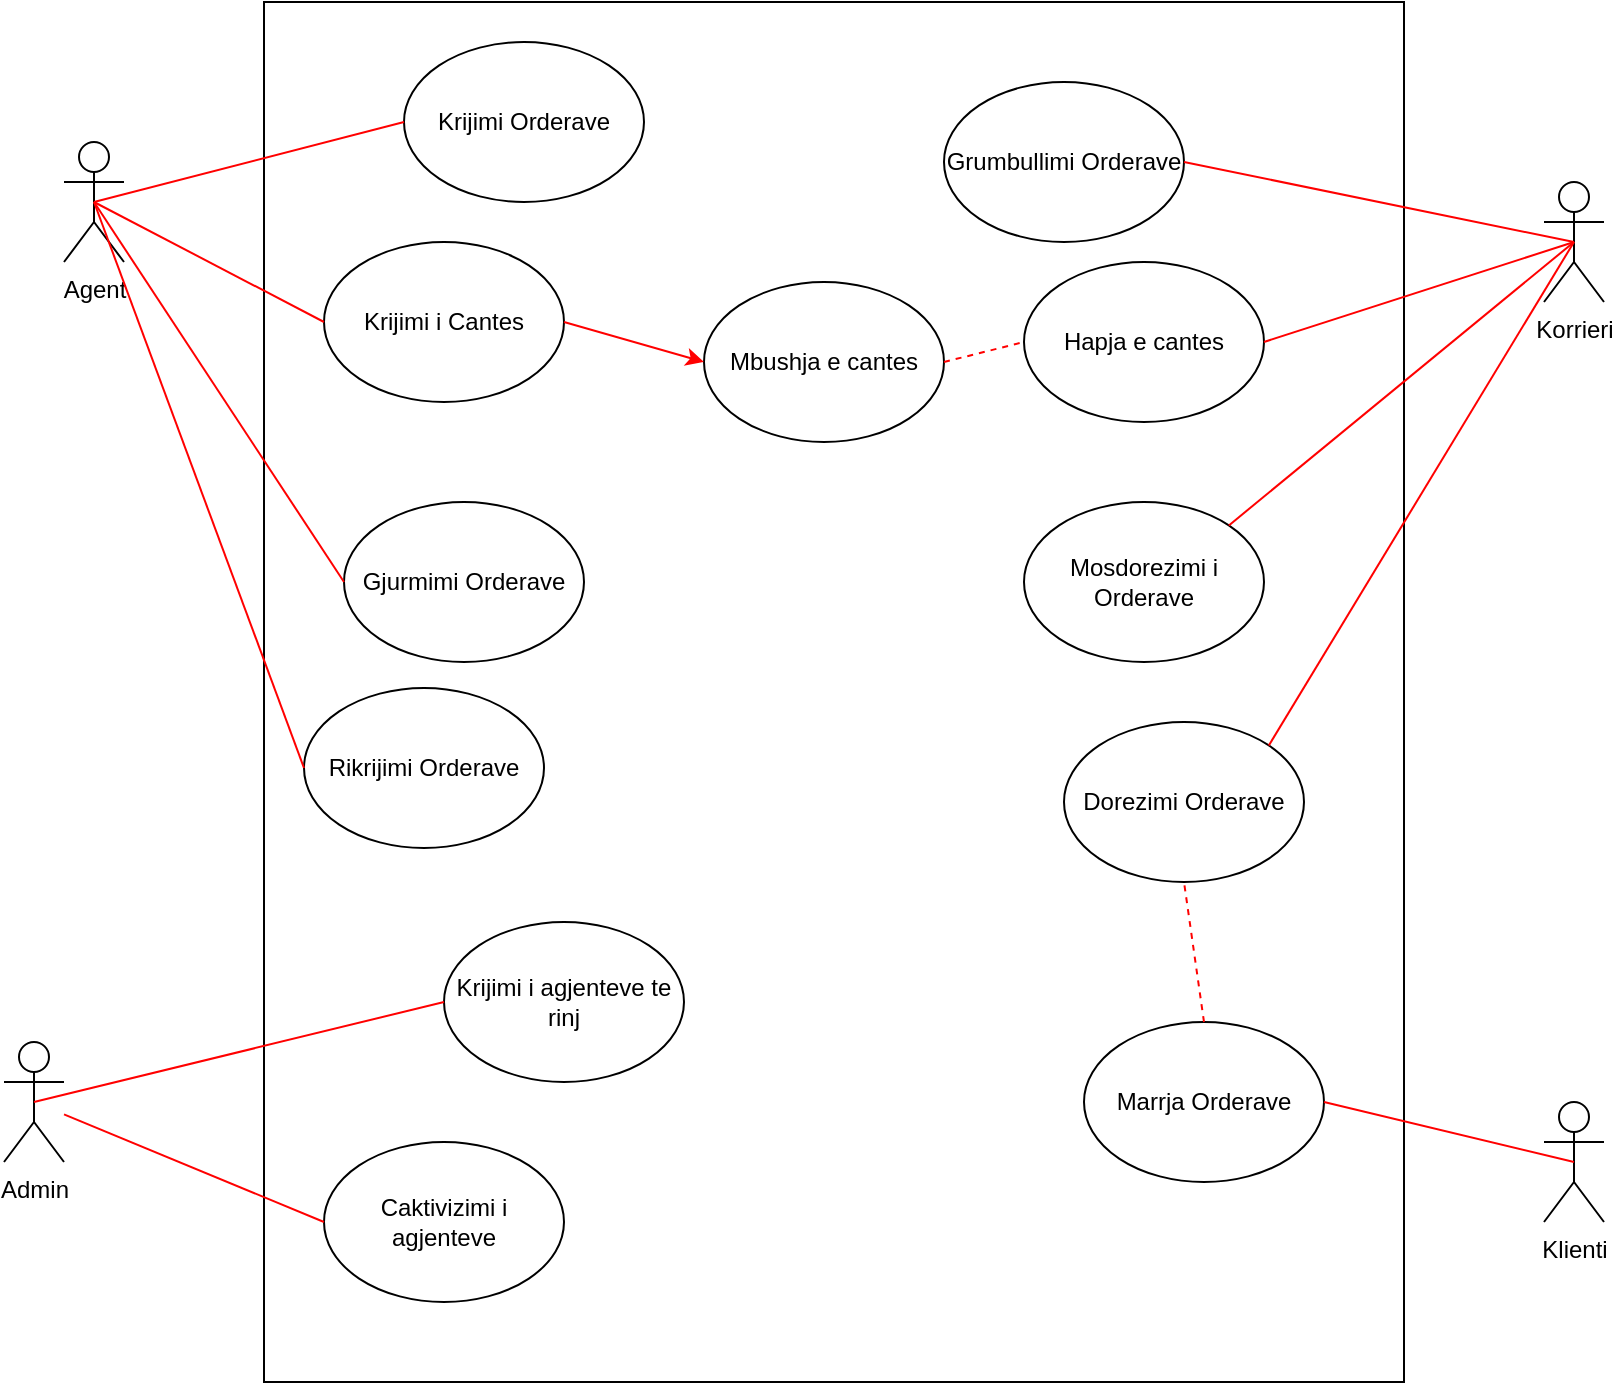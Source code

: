 <mxfile version="17.4.5" type="github">
  <diagram name="Page-1" id="e7e014a7-5840-1c2e-5031-d8a46d1fe8dd">
    <mxGraphModel dx="1422" dy="825" grid="1" gridSize="10" guides="1" tooltips="1" connect="1" arrows="1" fold="1" page="1" pageScale="1" pageWidth="1169" pageHeight="826" background="#FFFFFF" math="0" shadow="0">
      <root>
        <mxCell id="0" />
        <mxCell id="1" parent="0" />
        <mxCell id="4Qdcl-6P2r4E57aGUwHM-72" value="Agent" style="shape=umlActor;verticalLabelPosition=bottom;verticalAlign=top;html=1;fontColor=#000000;" vertex="1" parent="1">
          <mxGeometry x="180" y="100" width="30" height="60" as="geometry" />
        </mxCell>
        <mxCell id="4Qdcl-6P2r4E57aGUwHM-73" value="&lt;p style=&quot;line-height: 1.2&quot;&gt;&lt;br&gt;&lt;/p&gt;&lt;p style=&quot;line-height: 1.2&quot;&gt;&lt;br&gt;&lt;/p&gt;" style="html=1;fontColor=#000000;align=right;" vertex="1" parent="1">
          <mxGeometry x="280" y="30" width="570" height="690" as="geometry" />
        </mxCell>
        <mxCell id="4Qdcl-6P2r4E57aGUwHM-74" value="Korrieri" style="shape=umlActor;verticalLabelPosition=bottom;verticalAlign=top;html=1;fontColor=#000000;" vertex="1" parent="1">
          <mxGeometry x="920" y="120" width="30" height="60" as="geometry" />
        </mxCell>
        <mxCell id="4Qdcl-6P2r4E57aGUwHM-75" value="Klienti" style="shape=umlActor;verticalLabelPosition=bottom;verticalAlign=top;html=1;fontColor=#000000;" vertex="1" parent="1">
          <mxGeometry x="920" y="580" width="30" height="60" as="geometry" />
        </mxCell>
        <mxCell id="4Qdcl-6P2r4E57aGUwHM-78" value="Krijimi Orderave" style="ellipse;whiteSpace=wrap;html=1;fontColor=#000000;" vertex="1" parent="1">
          <mxGeometry x="350" y="50" width="120" height="80" as="geometry" />
        </mxCell>
        <mxCell id="4Qdcl-6P2r4E57aGUwHM-79" value="Grumbullimi Orderave" style="ellipse;whiteSpace=wrap;html=1;fontColor=#000000;" vertex="1" parent="1">
          <mxGeometry x="620" y="70" width="120" height="80" as="geometry" />
        </mxCell>
        <mxCell id="4Qdcl-6P2r4E57aGUwHM-80" value="Dorezimi Orderave" style="ellipse;whiteSpace=wrap;html=1;fontColor=#000000;" vertex="1" parent="1">
          <mxGeometry x="680" y="390" width="120" height="80" as="geometry" />
        </mxCell>
        <mxCell id="4Qdcl-6P2r4E57aGUwHM-81" value="Marrja Orderave" style="ellipse;whiteSpace=wrap;html=1;fontColor=#000000;" vertex="1" parent="1">
          <mxGeometry x="690" y="540" width="120" height="80" as="geometry" />
        </mxCell>
        <mxCell id="4Qdcl-6P2r4E57aGUwHM-82" value="Krijimi i Cantes" style="ellipse;whiteSpace=wrap;html=1;fontColor=#000000;" vertex="1" parent="1">
          <mxGeometry x="310" y="150" width="120" height="80" as="geometry" />
        </mxCell>
        <mxCell id="4Qdcl-6P2r4E57aGUwHM-83" value="Gjurmimi Orderave" style="ellipse;whiteSpace=wrap;html=1;fontColor=#000000;" vertex="1" parent="1">
          <mxGeometry x="320" y="280" width="120" height="80" as="geometry" />
        </mxCell>
        <mxCell id="4Qdcl-6P2r4E57aGUwHM-84" value="Hapja e cantes" style="ellipse;whiteSpace=wrap;html=1;fontColor=#000000;" vertex="1" parent="1">
          <mxGeometry x="660" y="160" width="120" height="80" as="geometry" />
        </mxCell>
        <mxCell id="4Qdcl-6P2r4E57aGUwHM-85" value="Mbushja e cantes" style="ellipse;whiteSpace=wrap;html=1;fontColor=#000000;" vertex="1" parent="1">
          <mxGeometry x="500" y="170" width="120" height="80" as="geometry" />
        </mxCell>
        <mxCell id="4Qdcl-6P2r4E57aGUwHM-86" value="Mosdorezimi i Orderave" style="ellipse;whiteSpace=wrap;html=1;fontColor=#000000;" vertex="1" parent="1">
          <mxGeometry x="660" y="280" width="120" height="80" as="geometry" />
        </mxCell>
        <mxCell id="4Qdcl-6P2r4E57aGUwHM-87" value="Rikrijimi Orderave" style="ellipse;whiteSpace=wrap;html=1;fontColor=#000000;" vertex="1" parent="1">
          <mxGeometry x="300" y="373" width="120" height="80" as="geometry" />
        </mxCell>
        <mxCell id="4Qdcl-6P2r4E57aGUwHM-91" value="" style="endArrow=none;html=1;rounded=0;labelBackgroundColor=#FF0000;labelBorderColor=none;fontColor=#000000;strokeColor=#FF0000;exitX=0.5;exitY=0.5;exitDx=0;exitDy=0;exitPerimeter=0;entryX=0;entryY=0.5;entryDx=0;entryDy=0;" edge="1" parent="1" source="4Qdcl-6P2r4E57aGUwHM-72" target="4Qdcl-6P2r4E57aGUwHM-82">
          <mxGeometry width="50" height="50" relative="1" as="geometry">
            <mxPoint x="560" y="370" as="sourcePoint" />
            <mxPoint x="610" y="320" as="targetPoint" />
          </mxGeometry>
        </mxCell>
        <mxCell id="4Qdcl-6P2r4E57aGUwHM-92" value="" style="endArrow=none;html=1;rounded=0;labelBackgroundColor=#FF0000;labelBorderColor=none;fontColor=#000000;strokeColor=#FF0000;exitX=0.5;exitY=0.5;exitDx=0;exitDy=0;exitPerimeter=0;entryX=0;entryY=0.5;entryDx=0;entryDy=0;" edge="1" parent="1" source="4Qdcl-6P2r4E57aGUwHM-72" target="4Qdcl-6P2r4E57aGUwHM-78">
          <mxGeometry width="50" height="50" relative="1" as="geometry">
            <mxPoint x="560" y="370" as="sourcePoint" />
            <mxPoint x="610" y="320" as="targetPoint" />
          </mxGeometry>
        </mxCell>
        <mxCell id="4Qdcl-6P2r4E57aGUwHM-93" value="" style="endArrow=none;html=1;rounded=0;labelBackgroundColor=#FF0000;labelBorderColor=none;fontColor=#000000;strokeColor=#FF0000;exitX=0.5;exitY=0.5;exitDx=0;exitDy=0;exitPerimeter=0;entryX=0;entryY=0.5;entryDx=0;entryDy=0;" edge="1" parent="1" source="4Qdcl-6P2r4E57aGUwHM-72" target="4Qdcl-6P2r4E57aGUwHM-83">
          <mxGeometry width="50" height="50" relative="1" as="geometry">
            <mxPoint x="560" y="370" as="sourcePoint" />
            <mxPoint x="610" y="320" as="targetPoint" />
          </mxGeometry>
        </mxCell>
        <mxCell id="4Qdcl-6P2r4E57aGUwHM-94" value="" style="endArrow=none;html=1;rounded=0;labelBackgroundColor=#FF0000;labelBorderColor=none;fontColor=#000000;strokeColor=#FF0000;exitX=0.5;exitY=0.5;exitDx=0;exitDy=0;exitPerimeter=0;entryX=0;entryY=0.5;entryDx=0;entryDy=0;" edge="1" parent="1" source="4Qdcl-6P2r4E57aGUwHM-72" target="4Qdcl-6P2r4E57aGUwHM-87">
          <mxGeometry width="50" height="50" relative="1" as="geometry">
            <mxPoint x="560" y="370" as="sourcePoint" />
            <mxPoint x="610" y="320" as="targetPoint" />
          </mxGeometry>
        </mxCell>
        <mxCell id="4Qdcl-6P2r4E57aGUwHM-95" value="" style="endArrow=classic;html=1;rounded=0;labelBackgroundColor=#FF0000;labelBorderColor=none;fontColor=#000000;strokeColor=#FF0000;exitX=1;exitY=0.5;exitDx=0;exitDy=0;entryX=0;entryY=0.5;entryDx=0;entryDy=0;" edge="1" parent="1" source="4Qdcl-6P2r4E57aGUwHM-82" target="4Qdcl-6P2r4E57aGUwHM-85">
          <mxGeometry width="50" height="50" relative="1" as="geometry">
            <mxPoint x="560" y="370" as="sourcePoint" />
            <mxPoint x="610" y="320" as="targetPoint" />
          </mxGeometry>
        </mxCell>
        <mxCell id="4Qdcl-6P2r4E57aGUwHM-96" value="" style="endArrow=none;html=1;rounded=0;labelBackgroundColor=#FF0000;labelBorderColor=none;fontColor=#000000;strokeColor=#FF0000;entryX=0.5;entryY=0.5;entryDx=0;entryDy=0;entryPerimeter=0;exitX=1;exitY=0.5;exitDx=0;exitDy=0;" edge="1" parent="1" source="4Qdcl-6P2r4E57aGUwHM-79" target="4Qdcl-6P2r4E57aGUwHM-74">
          <mxGeometry width="50" height="50" relative="1" as="geometry">
            <mxPoint x="560" y="370" as="sourcePoint" />
            <mxPoint x="610" y="320" as="targetPoint" />
          </mxGeometry>
        </mxCell>
        <mxCell id="4Qdcl-6P2r4E57aGUwHM-97" value="" style="endArrow=none;html=1;rounded=0;labelBackgroundColor=#FF0000;labelBorderColor=none;fontColor=#000000;strokeColor=#FF0000;entryX=0.5;entryY=0.5;entryDx=0;entryDy=0;entryPerimeter=0;exitX=1;exitY=0;exitDx=0;exitDy=0;" edge="1" parent="1" source="4Qdcl-6P2r4E57aGUwHM-80" target="4Qdcl-6P2r4E57aGUwHM-74">
          <mxGeometry width="50" height="50" relative="1" as="geometry">
            <mxPoint x="560" y="370" as="sourcePoint" />
            <mxPoint x="610" y="320" as="targetPoint" />
          </mxGeometry>
        </mxCell>
        <mxCell id="4Qdcl-6P2r4E57aGUwHM-98" value="" style="endArrow=none;html=1;rounded=0;labelBackgroundColor=#FF0000;labelBorderColor=none;fontColor=#000000;strokeColor=#FF0000;entryX=0.5;entryY=0.5;entryDx=0;entryDy=0;entryPerimeter=0;exitX=1;exitY=0.5;exitDx=0;exitDy=0;" edge="1" parent="1" source="4Qdcl-6P2r4E57aGUwHM-84" target="4Qdcl-6P2r4E57aGUwHM-74">
          <mxGeometry width="50" height="50" relative="1" as="geometry">
            <mxPoint x="560" y="370" as="sourcePoint" />
            <mxPoint x="610" y="320" as="targetPoint" />
          </mxGeometry>
        </mxCell>
        <mxCell id="4Qdcl-6P2r4E57aGUwHM-99" value="" style="endArrow=none;html=1;rounded=0;labelBackgroundColor=#FF0000;labelBorderColor=none;fontColor=#000000;strokeColor=#FF0000;exitX=1;exitY=0;exitDx=0;exitDy=0;entryX=0.5;entryY=0.5;entryDx=0;entryDy=0;entryPerimeter=0;" edge="1" parent="1" source="4Qdcl-6P2r4E57aGUwHM-86" target="4Qdcl-6P2r4E57aGUwHM-74">
          <mxGeometry width="50" height="50" relative="1" as="geometry">
            <mxPoint x="560" y="370" as="sourcePoint" />
            <mxPoint x="610" y="320" as="targetPoint" />
          </mxGeometry>
        </mxCell>
        <mxCell id="4Qdcl-6P2r4E57aGUwHM-101" value="" style="endArrow=none;dashed=1;html=1;rounded=0;labelBackgroundColor=#FF0000;labelBorderColor=none;fontColor=#000000;strokeColor=#FF0000;exitX=1;exitY=0.5;exitDx=0;exitDy=0;entryX=0;entryY=0.5;entryDx=0;entryDy=0;" edge="1" parent="1" source="4Qdcl-6P2r4E57aGUwHM-85" target="4Qdcl-6P2r4E57aGUwHM-84">
          <mxGeometry width="50" height="50" relative="1" as="geometry">
            <mxPoint x="560" y="370" as="sourcePoint" />
            <mxPoint x="610" y="320" as="targetPoint" />
          </mxGeometry>
        </mxCell>
        <mxCell id="4Qdcl-6P2r4E57aGUwHM-102" value="" style="endArrow=none;html=1;rounded=0;labelBackgroundColor=#FF0000;labelBorderColor=none;fontColor=#000000;strokeColor=#FF0000;exitX=0.5;exitY=0.5;exitDx=0;exitDy=0;exitPerimeter=0;entryX=1;entryY=0.5;entryDx=0;entryDy=0;" edge="1" parent="1" source="4Qdcl-6P2r4E57aGUwHM-75" target="4Qdcl-6P2r4E57aGUwHM-81">
          <mxGeometry width="50" height="50" relative="1" as="geometry">
            <mxPoint x="560" y="370" as="sourcePoint" />
            <mxPoint x="610" y="320" as="targetPoint" />
          </mxGeometry>
        </mxCell>
        <mxCell id="4Qdcl-6P2r4E57aGUwHM-104" value="" style="endArrow=none;dashed=1;html=1;rounded=0;labelBackgroundColor=#FF0000;labelBorderColor=none;fontColor=#000000;strokeColor=#FF0000;exitX=0.5;exitY=0;exitDx=0;exitDy=0;entryX=0.5;entryY=1;entryDx=0;entryDy=0;" edge="1" parent="1" source="4Qdcl-6P2r4E57aGUwHM-81" target="4Qdcl-6P2r4E57aGUwHM-80">
          <mxGeometry width="50" height="50" relative="1" as="geometry">
            <mxPoint x="560" y="370" as="sourcePoint" />
            <mxPoint x="610" y="320" as="targetPoint" />
          </mxGeometry>
        </mxCell>
        <mxCell id="4Qdcl-6P2r4E57aGUwHM-105" value="Admin" style="shape=umlActor;verticalLabelPosition=bottom;verticalAlign=top;html=1;outlineConnect=0;fontColor=#000000;" vertex="1" parent="1">
          <mxGeometry x="150" y="550" width="30" height="60" as="geometry" />
        </mxCell>
        <mxCell id="4Qdcl-6P2r4E57aGUwHM-106" value="Krijimi i agjenteve te rinj" style="ellipse;whiteSpace=wrap;html=1;fontColor=#000000;" vertex="1" parent="1">
          <mxGeometry x="370" y="490" width="120" height="80" as="geometry" />
        </mxCell>
        <mxCell id="4Qdcl-6P2r4E57aGUwHM-107" value="Caktivizimi i agjenteve" style="ellipse;whiteSpace=wrap;html=1;fontColor=#000000;" vertex="1" parent="1">
          <mxGeometry x="310" y="600" width="120" height="80" as="geometry" />
        </mxCell>
        <mxCell id="4Qdcl-6P2r4E57aGUwHM-108" value="" style="endArrow=none;html=1;rounded=0;labelBackgroundColor=#FF0000;labelBorderColor=none;fontColor=#000000;strokeColor=#FF0000;exitX=0.5;exitY=0.5;exitDx=0;exitDy=0;exitPerimeter=0;entryX=0;entryY=0.5;entryDx=0;entryDy=0;" edge="1" parent="1" source="4Qdcl-6P2r4E57aGUwHM-105" target="4Qdcl-6P2r4E57aGUwHM-106">
          <mxGeometry width="50" height="50" relative="1" as="geometry">
            <mxPoint x="560" y="350" as="sourcePoint" />
            <mxPoint x="610" y="300" as="targetPoint" />
          </mxGeometry>
        </mxCell>
        <mxCell id="4Qdcl-6P2r4E57aGUwHM-109" value="" style="endArrow=none;html=1;rounded=0;labelBackgroundColor=#FF0000;labelBorderColor=none;fontColor=#000000;strokeColor=#FF0000;entryX=0;entryY=0.5;entryDx=0;entryDy=0;" edge="1" parent="1" source="4Qdcl-6P2r4E57aGUwHM-105" target="4Qdcl-6P2r4E57aGUwHM-107">
          <mxGeometry width="50" height="50" relative="1" as="geometry">
            <mxPoint x="560" y="350" as="sourcePoint" />
            <mxPoint x="610" y="300" as="targetPoint" />
          </mxGeometry>
        </mxCell>
      </root>
    </mxGraphModel>
  </diagram>
</mxfile>
